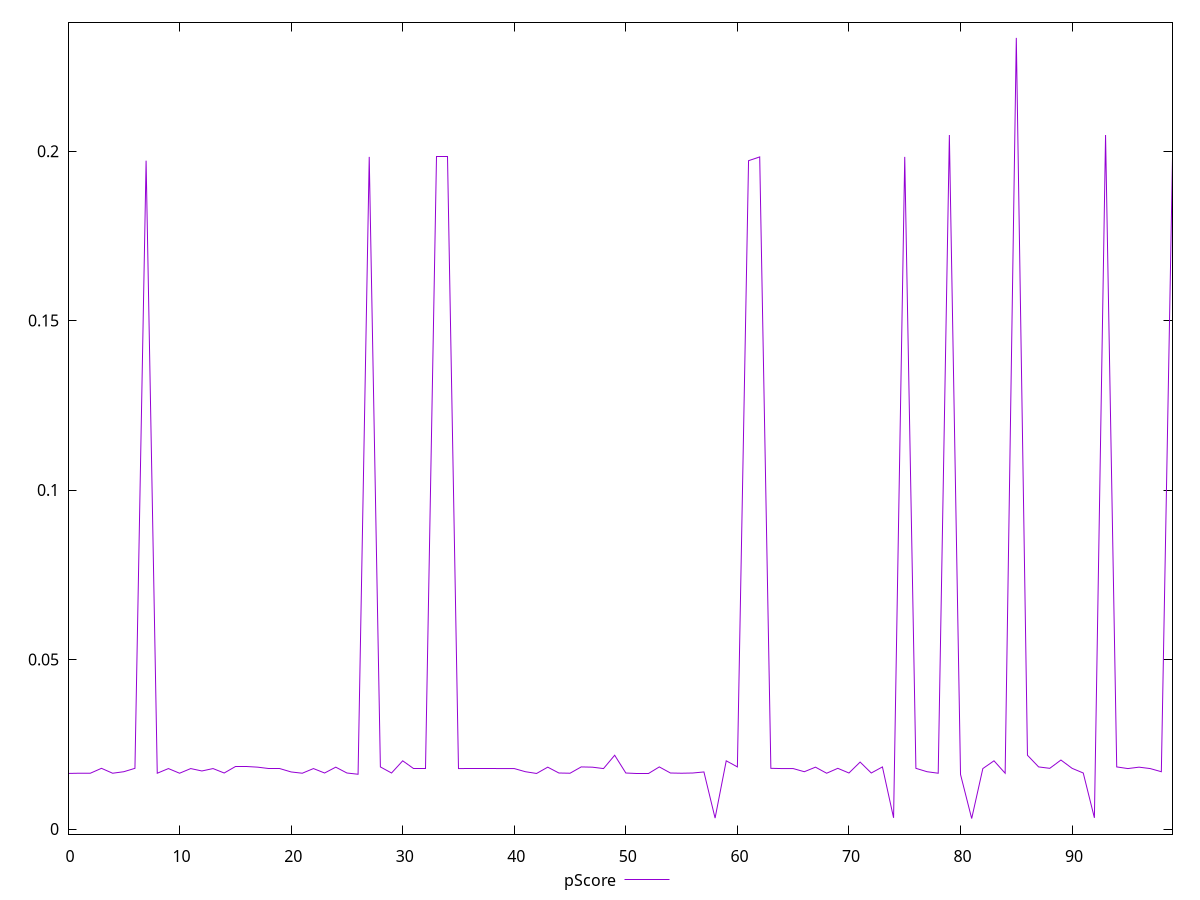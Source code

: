 reset

$pScore <<EOF
0 0.016403247991640446
1 0.01646700715409083
2 0.0164610215228585
3 0.01791041875881938
4 0.0164657762960162
5 0.01690912331048461
6 0.01791041875881938
7 0.1971841263296244
8 0.01646394735134371
9 0.017840233168241015
10 0.0164657762960162
11 0.017840233168241015
12 0.01713088788831313
13 0.017840233168241015
14 0.01652981343283516
15 0.018326222374158374
16 0.018326222374158374
17 0.01825417119498912
18 0.017840233168241015
19 0.017840233168241015
20 0.016843404131777984
21 0.0164657762960162
22 0.017840233168241015
23 0.01652981343283516
24 0.01825417119498912
25 0.01652981343283516
26 0.01616198418243525
27 0.1982991066631432
28 0.018326222374158374
29 0.01652981343283516
30 0.020127370276581902
31 0.017910418758819435
32 0.01791041875881938
33 0.1982991066631432
34 0.1982991066631432
35 0.01784023316824096
36 0.017910418758819435
37 0.01791041875881938
38 0.01791041875881938
39 0.017834086866767462
40 0.017840233168241015
41 0.01690912331048461
42 0.01639534725060121
43 0.01825417119498912
44 0.01652981343283516
45 0.0164657762960162
46 0.018326222374158374
47 0.01825211343508104
48 0.017840233168241015
49 0.02177032729680123
50 0.01652981343283516
51 0.0164657762960162
52 0.0164657762960162
53 0.018326222374158374
54 0.01652981343283516
55 0.01646394735134371
56 0.01652981343283516
57 0.016843404131777984
58 0.0032223221797388346
59 0.020127370276581902
60 0.018326222374158374
61 0.1971841263296244
62 0.1982991066631432
63 0.01791041875881938
64 0.01783903044045193
65 0.017840233168241015
66 0.01690912331048461
67 0.01825417119498912
68 0.016464678901345176
69 0.01791041875881938
70 0.01652981343283516
71 0.01975595366878402
72 0.01652981343283516
73 0.018326222374158374
74 0.003305399777234652
75 0.1982991066631432
76 0.01791041875881938
77 0.01690912331048461
78 0.0164657762960162
79 0.2047569218238503
80 0.016105397303526225
81 0.0031022719549900213
82 0.01783822867342949
83 0.020127370276581902
84 0.0164657762960162
85 0.23340719623848855
86 0.02177032729680123
87 0.018326222374158374
88 0.01791041875881938
89 0.020357937972381723
90 0.01791041875881938
91 0.01652981343283516
92 0.003305399777234652
93 0.2047569218238503
94 0.018326222374158374
95 0.017840233168241015
96 0.01825417119498912
97 0.017840233168241015
98 0.01690912331048461
99 0.1982991066631432
EOF

set key outside below
set xrange [0:99]
set yrange [-0.0015038265306799494:0.23801329472415853]
set trange [-0.0015038265306799494:0.23801329472415853]
set terminal svg size 640, 500 enhanced background rgb 'white'
set output "report_00019_2021-02-10T18-14-37.922Z//cumulative-layout-shift/samples/pages+cached/pScore/values.svg"

plot $pScore title "pScore" with line

reset
